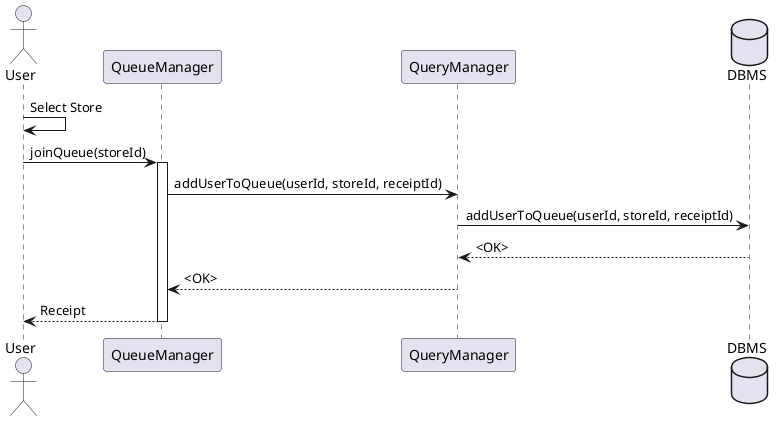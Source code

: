 @startuml seq_join_queue

actor User as a
participant QueueManager as queue
participant QueryManager as qm
database DBMS as db

a -> a : Select Store
a -> queue : joinQueue(storeId)
activate queue
queue -> qm : addUserToQueue(userId, storeId, receiptId)
qm -> db : addUserToQueue(userId, storeId, receiptId)
db --> qm : <OK>
qm --> queue : <OK>
queue --> a : Receipt
deactivate queue

@enduml